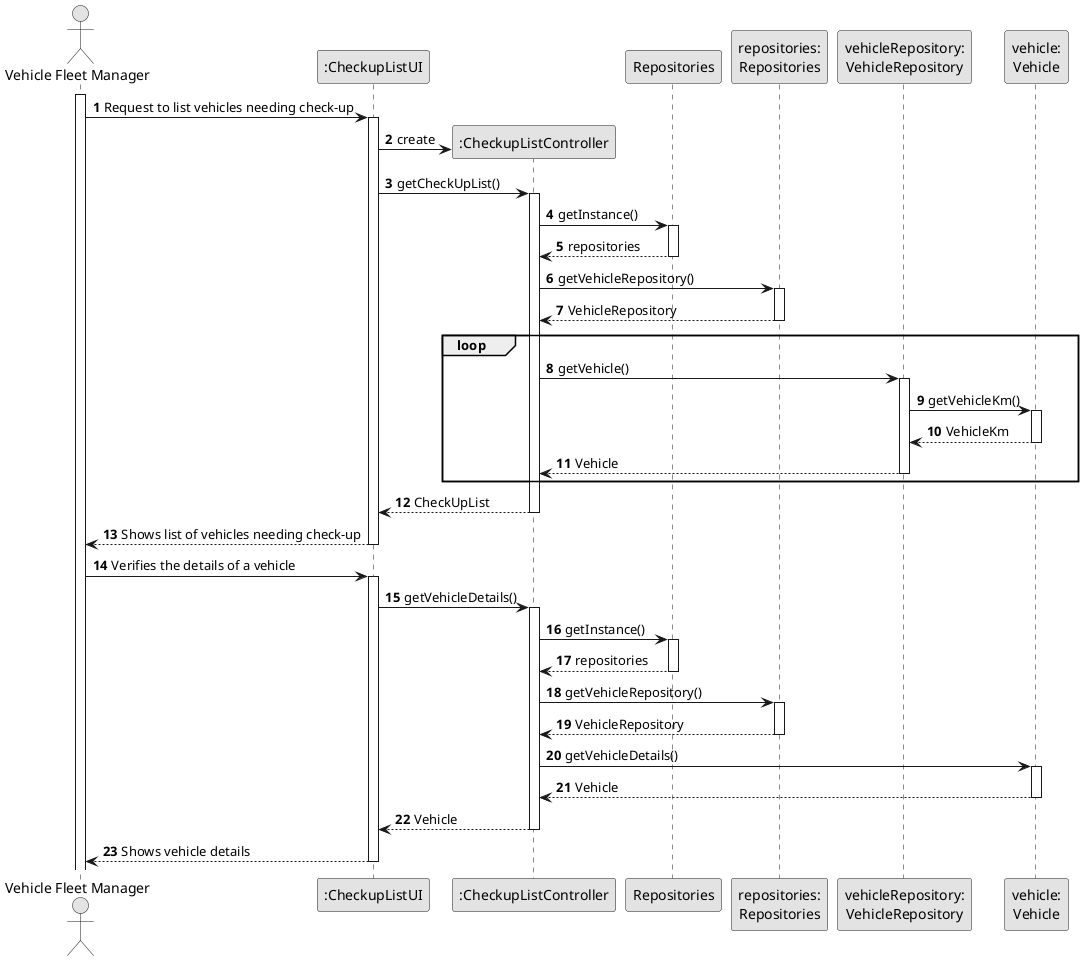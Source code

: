 @startuml
skinparam monochrome true
skinparam packageStyle rectangle
skinparam shadowing false

autonumber

'hide footbox
actor "Vehicle Fleet Manager" as VFM
participant ":CheckupListUI" as UI
participant ":CheckupListController" as CTRL
participant "Repositories" as Rep
participant "repositories:\nRepositories" as Repositories
participant "vehicleRepository:\nVehicleRepository" as VehicleRepository
participant "vehicle:\nVehicle" as Vehicle

activate VFM

VFM -> UI : Request to list vehicles needing check-up

    activate UI

        UI -> CTRL** : create

        UI -> CTRL : getCheckUpList()
        activate CTRL

            CTRL -> Rep : getInstance()
            activate Rep

                Rep --> CTRL : repositories
            deactivate Rep

            CTRL -> Repositories : getVehicleRepository()
            activate Repositories

            Repositories --> CTRL : VehicleRepository
            deactivate Repositories

            loop
                CTRL -> VehicleRepository : getVehicle()
                activate VehicleRepository

                    VehicleRepository -> Vehicle : getVehicleKm()
                    activate Vehicle

                    Vehicle --> VehicleRepository : VehicleKm
                    deactivate Vehicle

                    VehicleRepository --> CTRL : Vehicle
                deactivate VehicleRepository
            end

            CTRL --> UI : CheckUpList
        deactivate CTRL

        UI --> VFM : Shows list of vehicles needing check-up

        deactivate UI
        VFM -> UI : Verifies the details of a vehicle
        activate UI

        UI -> CTRL : getVehicleDetails()
        activate CTRL

            CTRL -> Rep : getInstance()
            activate Rep

                Rep --> CTRL : repositories
            deactivate Rep
            CTRL -> Repositories : getVehicleRepository()
            activate Repositories

                Repositories --> CTRL : VehicleRepository
            deactivate Repositories

            CTRL -> Vehicle : getVehicleDetails()
            activate Vehicle

                Vehicle --> CTRL : Vehicle
            deactivate Vehicle
            CTRL --> UI : Vehicle
        deactivate CTRL
        UI --> VFM : Shows vehicle details
    deactivate UI

@enduml
